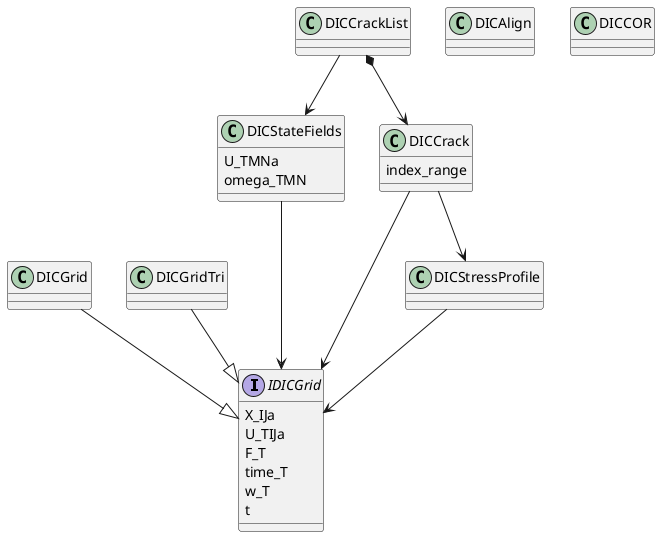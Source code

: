 @startuml
'https://plantuml.com/class-diagram

interface IDICGrid {
  X_IJa
  U_TIJa
  F_T
  time_T
  w_T
  t
}

class DICGrid {
}

DICGrid --|> IDICGrid

class DICGridTri {
}

DICGridTri --|> IDICGrid

class DICStateFields{
  U_TMNa
  omega_TMN
}

DICStateFields --> IDICGrid

class DICCrack {
   index_range
}

DICCrackList --> DICStateFields

DICCrackList *--> DICCrack

DICCrack --> IDICGrid

DICCrack --> DICStressProfile

DICStressProfile --> IDICGrid

class DICAlign{
}

class DICCOR{
}

@enduml